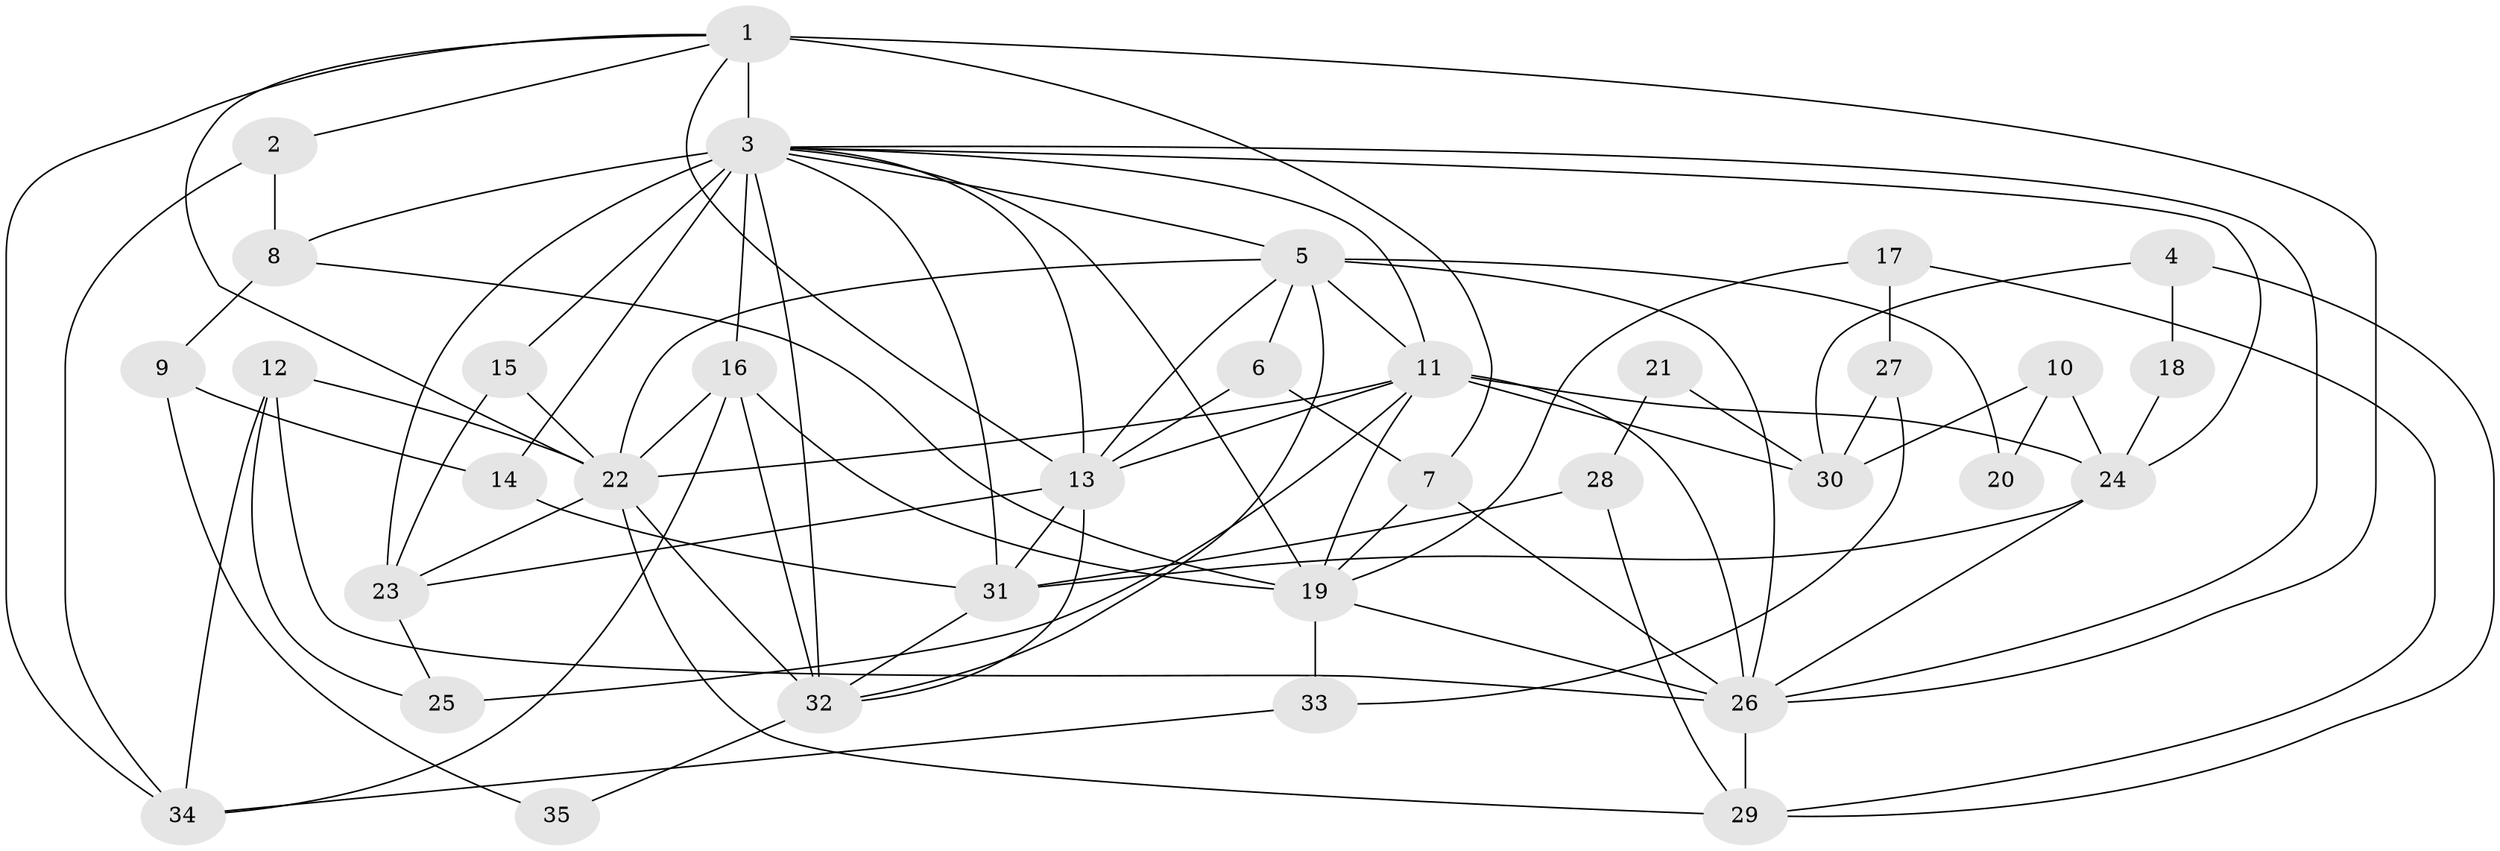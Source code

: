 // original degree distribution, {6: 0.13043478260869565, 3: 0.4057971014492754, 4: 0.21739130434782608, 7: 0.014492753623188406, 5: 0.13043478260869565, 2: 0.07246376811594203, 8: 0.028985507246376812}
// Generated by graph-tools (version 1.1) at 2025/51/03/04/25 22:51:15]
// undirected, 35 vertices, 86 edges
graph export_dot {
  node [color=gray90,style=filled];
  1;
  2;
  3;
  4;
  5;
  6;
  7;
  8;
  9;
  10;
  11;
  12;
  13;
  14;
  15;
  16;
  17;
  18;
  19;
  20;
  21;
  22;
  23;
  24;
  25;
  26;
  27;
  28;
  29;
  30;
  31;
  32;
  33;
  34;
  35;
  1 -- 2 [weight=1.0];
  1 -- 3 [weight=3.0];
  1 -- 7 [weight=1.0];
  1 -- 13 [weight=1.0];
  1 -- 22 [weight=1.0];
  1 -- 26 [weight=1.0];
  1 -- 34 [weight=1.0];
  2 -- 8 [weight=1.0];
  2 -- 34 [weight=1.0];
  3 -- 5 [weight=1.0];
  3 -- 8 [weight=1.0];
  3 -- 11 [weight=1.0];
  3 -- 13 [weight=2.0];
  3 -- 14 [weight=1.0];
  3 -- 15 [weight=1.0];
  3 -- 16 [weight=1.0];
  3 -- 19 [weight=2.0];
  3 -- 23 [weight=7.0];
  3 -- 24 [weight=1.0];
  3 -- 26 [weight=2.0];
  3 -- 31 [weight=1.0];
  3 -- 32 [weight=1.0];
  4 -- 18 [weight=1.0];
  4 -- 29 [weight=1.0];
  4 -- 30 [weight=1.0];
  5 -- 6 [weight=1.0];
  5 -- 11 [weight=1.0];
  5 -- 13 [weight=1.0];
  5 -- 20 [weight=1.0];
  5 -- 22 [weight=1.0];
  5 -- 26 [weight=1.0];
  5 -- 32 [weight=1.0];
  6 -- 7 [weight=1.0];
  6 -- 13 [weight=1.0];
  7 -- 19 [weight=1.0];
  7 -- 26 [weight=1.0];
  8 -- 9 [weight=1.0];
  8 -- 19 [weight=1.0];
  9 -- 14 [weight=1.0];
  9 -- 35 [weight=1.0];
  10 -- 20 [weight=1.0];
  10 -- 24 [weight=1.0];
  10 -- 30 [weight=1.0];
  11 -- 13 [weight=1.0];
  11 -- 19 [weight=1.0];
  11 -- 22 [weight=1.0];
  11 -- 24 [weight=1.0];
  11 -- 25 [weight=2.0];
  11 -- 26 [weight=2.0];
  11 -- 30 [weight=1.0];
  12 -- 22 [weight=2.0];
  12 -- 25 [weight=1.0];
  12 -- 26 [weight=1.0];
  12 -- 34 [weight=1.0];
  13 -- 23 [weight=1.0];
  13 -- 31 [weight=1.0];
  13 -- 32 [weight=1.0];
  14 -- 31 [weight=1.0];
  15 -- 22 [weight=1.0];
  15 -- 23 [weight=1.0];
  16 -- 19 [weight=2.0];
  16 -- 22 [weight=1.0];
  16 -- 32 [weight=1.0];
  16 -- 34 [weight=1.0];
  17 -- 19 [weight=1.0];
  17 -- 27 [weight=1.0];
  17 -- 29 [weight=1.0];
  18 -- 24 [weight=1.0];
  19 -- 26 [weight=2.0];
  19 -- 33 [weight=1.0];
  21 -- 28 [weight=1.0];
  21 -- 30 [weight=1.0];
  22 -- 23 [weight=1.0];
  22 -- 29 [weight=1.0];
  22 -- 32 [weight=1.0];
  23 -- 25 [weight=1.0];
  24 -- 26 [weight=2.0];
  24 -- 31 [weight=1.0];
  26 -- 29 [weight=1.0];
  27 -- 30 [weight=1.0];
  27 -- 33 [weight=1.0];
  28 -- 29 [weight=1.0];
  28 -- 31 [weight=1.0];
  31 -- 32 [weight=1.0];
  32 -- 35 [weight=1.0];
  33 -- 34 [weight=1.0];
}
